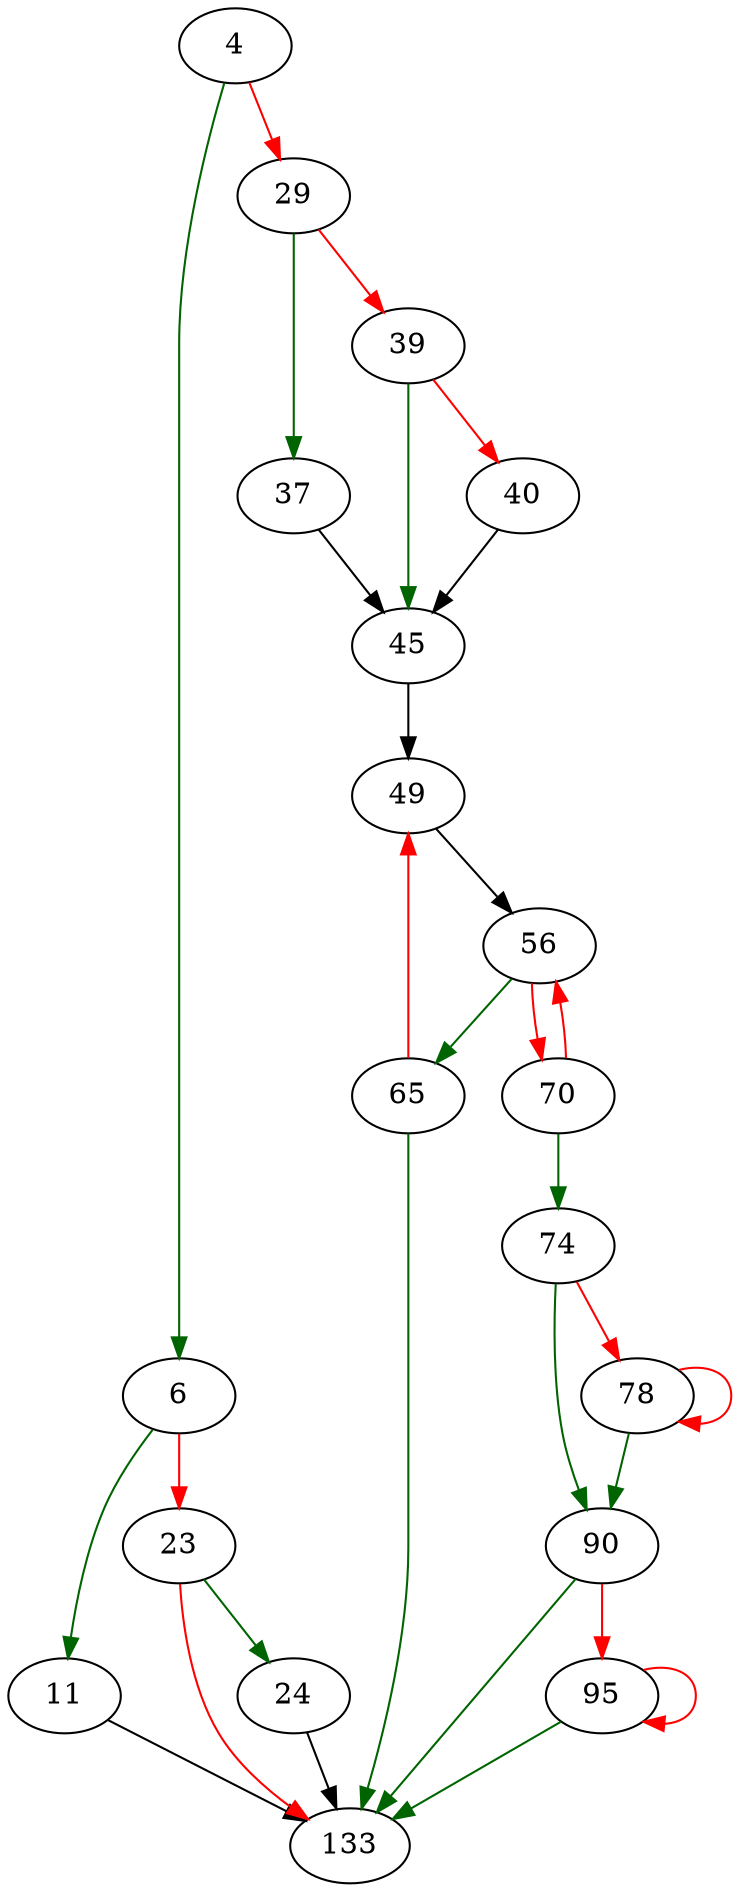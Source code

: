 strict digraph "sequential_sort" {
	// Node definitions.
	4 [entry=true];
	6;
	29;
	11;
	23;
	133;
	24;
	37;
	39;
	45;
	40;
	49;
	56;
	65;
	70;
	74;
	90;
	78;
	95;

	// Edge definitions.
	4 -> 6 [
		color=darkgreen
		cond=true
	];
	4 -> 29 [
		color=red
		cond=false
	];
	6 -> 11 [
		color=darkgreen
		cond=true
	];
	6 -> 23 [
		color=red
		cond=false
	];
	29 -> 37 [
		color=darkgreen
		cond=true
	];
	29 -> 39 [
		color=red
		cond=false
	];
	11 -> 133;
	23 -> 133 [
		color=red
		cond=false
	];
	23 -> 24 [
		color=darkgreen
		cond=true
	];
	24 -> 133;
	37 -> 45;
	39 -> 45 [
		color=darkgreen
		cond=true
	];
	39 -> 40 [
		color=red
		cond=false
	];
	45 -> 49;
	40 -> 45;
	49 -> 56;
	56 -> 65 [
		color=darkgreen
		cond=true
	];
	56 -> 70 [
		color=red
		cond=false
	];
	65 -> 133 [
		color=darkgreen
		cond=true
	];
	65 -> 49 [
		color=red
		cond=false
	];
	70 -> 56 [
		color=red
		cond=false
	];
	70 -> 74 [
		color=darkgreen
		cond=true
	];
	74 -> 90 [
		color=darkgreen
		cond=true
	];
	74 -> 78 [
		color=red
		cond=false
	];
	90 -> 133 [
		color=darkgreen
		cond=true
	];
	90 -> 95 [
		color=red
		cond=false
	];
	78 -> 90 [
		color=darkgreen
		cond=true
	];
	78 -> 78 [
		color=red
		cond=false
	];
	95 -> 133 [
		color=darkgreen
		cond=true
	];
	95 -> 95 [
		color=red
		cond=false
	];
}